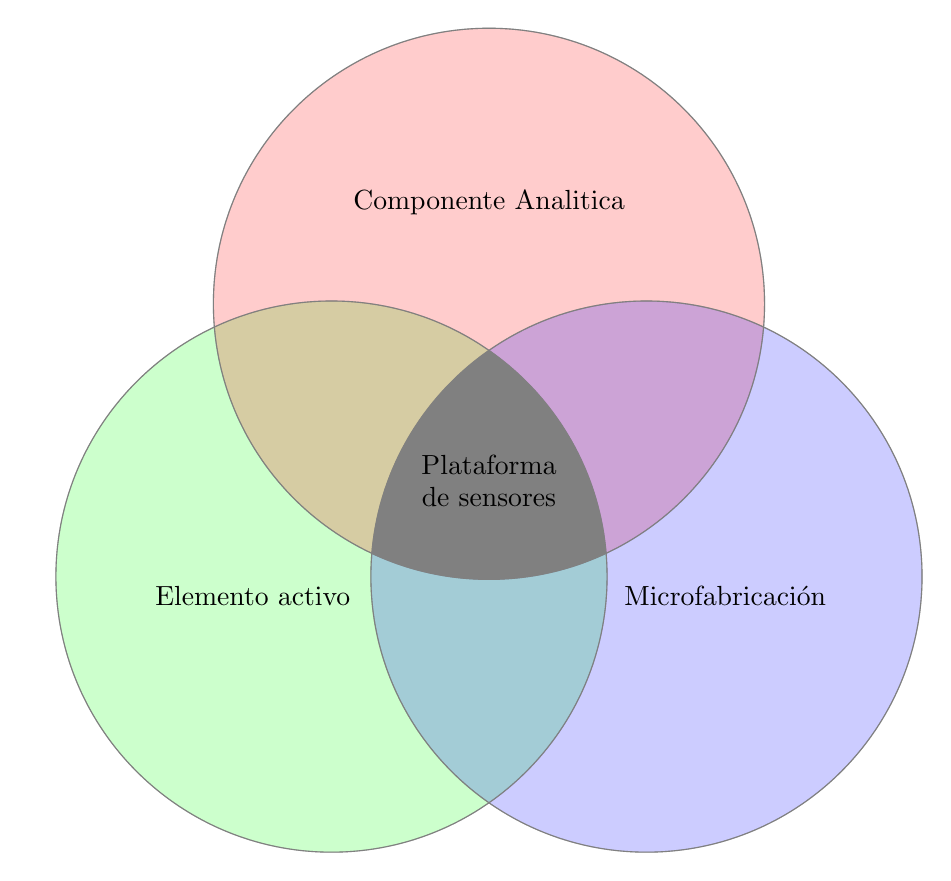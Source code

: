 \def\firstcircle{(0,0) circle (3.5cm)}
\def\secondcircle{(60:4cm) circle (3.5cm)}
\def\thirdcircle{(0:4cm) circle (3.5cm)}

    \begin{tikzpicture}
       

    \begin{scope}[opacity=0.2]
      \draw[fill=green] \firstcircle ;
      \draw[fill=red] \secondcircle;
      \draw[fill=blue] \thirdcircle ;
    \end{scope}  
    
     \begin{scope}
    \clip \secondcircle;
    \clip \firstcircle;
    \fill[gray] \thirdcircle;
     \end{scope}

    \begin{scope}
       \draw[draw=gray] \firstcircle node[below,xshift=-1cm] {Elemento activo};
        \draw[draw=gray] \secondcircle node [above,yshift=1cm] {Componente Analitica};
        \draw[draw=gray] \thirdcircle node [below,xshift=1cm] {Microfabricación};
        \draw[draw=none] \secondcircle  node[below,yshift=-1.8	cm] {Plataforma};
        \draw[draw=none] \secondcircle  node[below,yshift=-2.2cm] {de sensores};
    \end{scope}  

   



    \end{tikzpicture}
